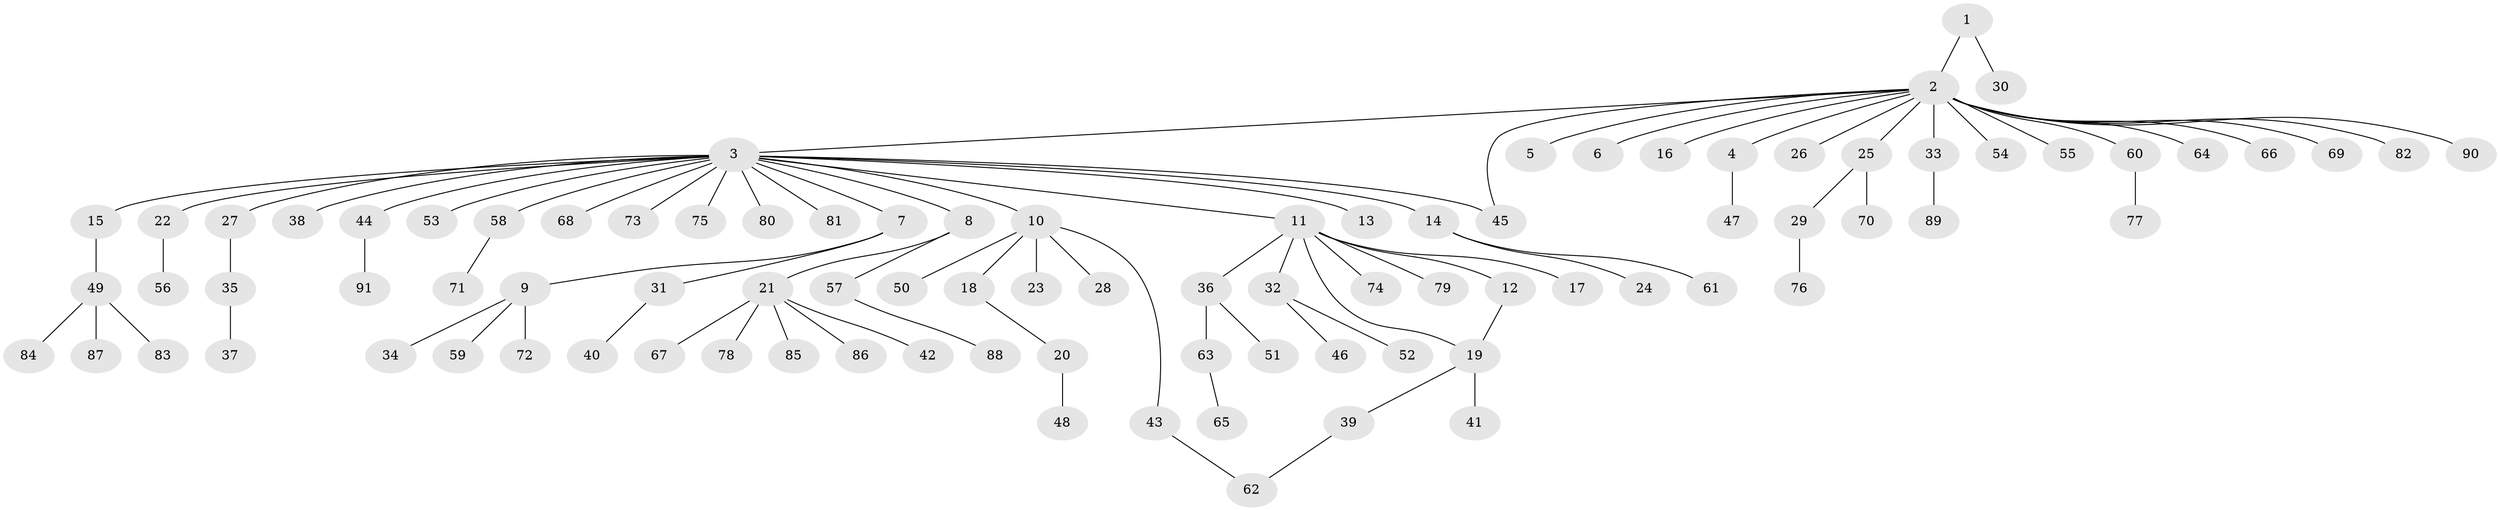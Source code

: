 // Generated by graph-tools (version 1.1) at 2025/11/02/27/25 16:11:12]
// undirected, 91 vertices, 93 edges
graph export_dot {
graph [start="1"]
  node [color=gray90,style=filled];
  1;
  2;
  3;
  4;
  5;
  6;
  7;
  8;
  9;
  10;
  11;
  12;
  13;
  14;
  15;
  16;
  17;
  18;
  19;
  20;
  21;
  22;
  23;
  24;
  25;
  26;
  27;
  28;
  29;
  30;
  31;
  32;
  33;
  34;
  35;
  36;
  37;
  38;
  39;
  40;
  41;
  42;
  43;
  44;
  45;
  46;
  47;
  48;
  49;
  50;
  51;
  52;
  53;
  54;
  55;
  56;
  57;
  58;
  59;
  60;
  61;
  62;
  63;
  64;
  65;
  66;
  67;
  68;
  69;
  70;
  71;
  72;
  73;
  74;
  75;
  76;
  77;
  78;
  79;
  80;
  81;
  82;
  83;
  84;
  85;
  86;
  87;
  88;
  89;
  90;
  91;
  1 -- 2;
  1 -- 30;
  2 -- 3;
  2 -- 4;
  2 -- 5;
  2 -- 6;
  2 -- 16;
  2 -- 25;
  2 -- 26;
  2 -- 33;
  2 -- 45;
  2 -- 54;
  2 -- 55;
  2 -- 60;
  2 -- 64;
  2 -- 66;
  2 -- 69;
  2 -- 82;
  2 -- 90;
  3 -- 7;
  3 -- 8;
  3 -- 10;
  3 -- 11;
  3 -- 13;
  3 -- 14;
  3 -- 15;
  3 -- 22;
  3 -- 27;
  3 -- 38;
  3 -- 44;
  3 -- 45;
  3 -- 53;
  3 -- 58;
  3 -- 68;
  3 -- 73;
  3 -- 75;
  3 -- 80;
  3 -- 81;
  4 -- 47;
  7 -- 9;
  7 -- 31;
  8 -- 21;
  8 -- 57;
  9 -- 34;
  9 -- 59;
  9 -- 72;
  10 -- 18;
  10 -- 23;
  10 -- 28;
  10 -- 43;
  10 -- 50;
  11 -- 12;
  11 -- 17;
  11 -- 19;
  11 -- 32;
  11 -- 36;
  11 -- 74;
  11 -- 79;
  12 -- 19;
  14 -- 24;
  14 -- 61;
  15 -- 49;
  18 -- 20;
  19 -- 39;
  19 -- 41;
  20 -- 48;
  21 -- 42;
  21 -- 67;
  21 -- 78;
  21 -- 85;
  21 -- 86;
  22 -- 56;
  25 -- 29;
  25 -- 70;
  27 -- 35;
  29 -- 76;
  31 -- 40;
  32 -- 46;
  32 -- 52;
  33 -- 89;
  35 -- 37;
  36 -- 51;
  36 -- 63;
  39 -- 62;
  43 -- 62;
  44 -- 91;
  49 -- 83;
  49 -- 84;
  49 -- 87;
  57 -- 88;
  58 -- 71;
  60 -- 77;
  63 -- 65;
}
